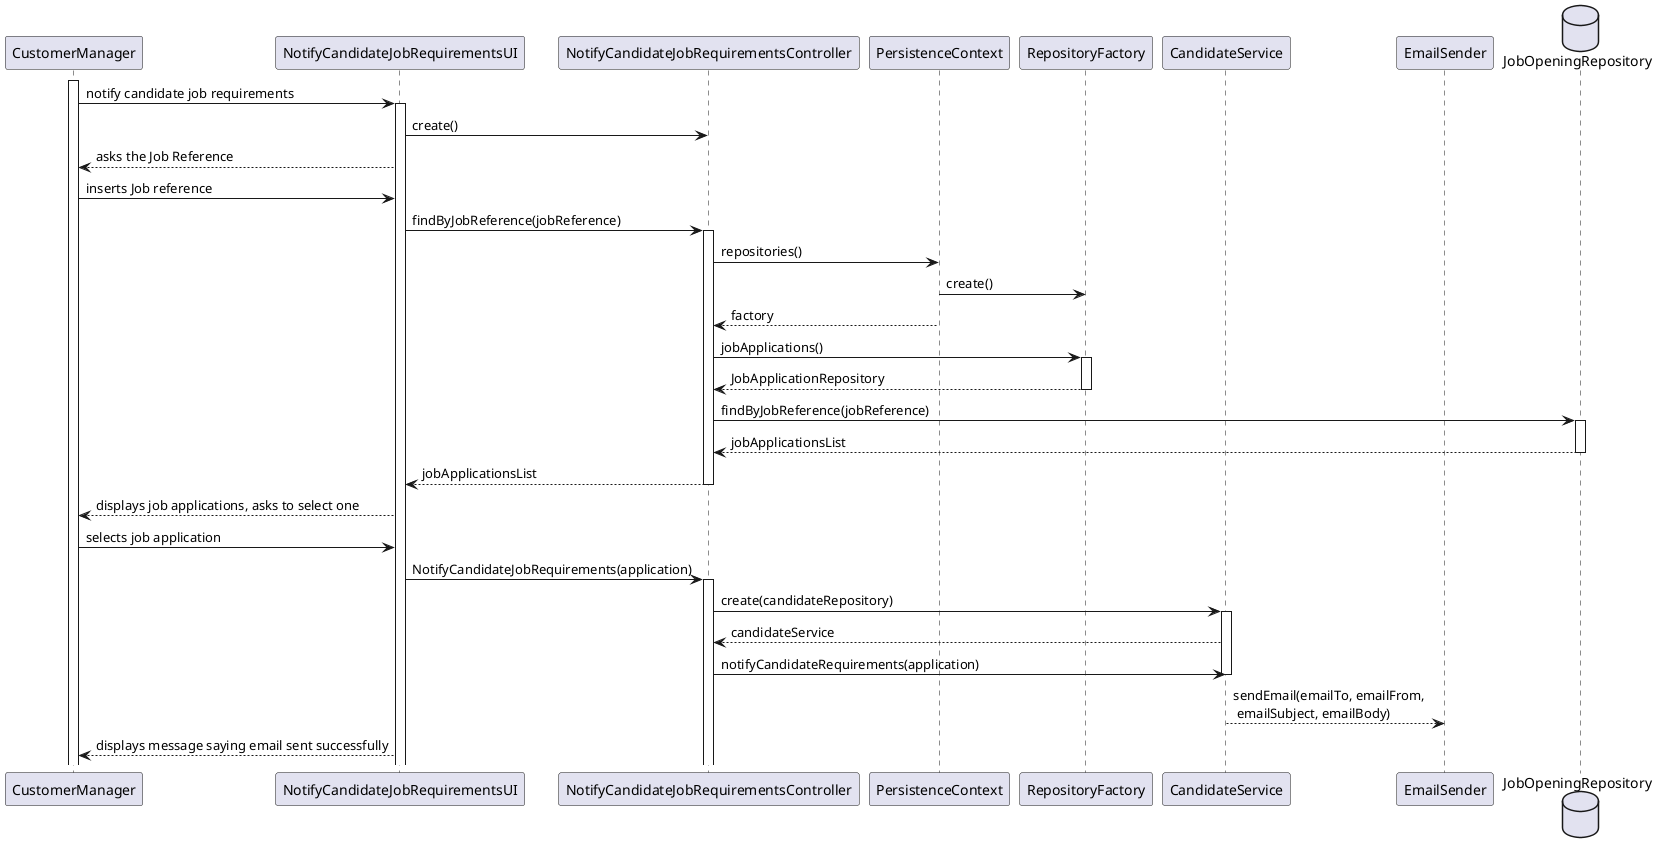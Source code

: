@startuml
'https://plantuml.com/sequence-diagram

participant CustomerManager as Actor
participant NotifyCandidateJobRequirementsUI as UI
participant NotifyCandidateJobRequirementsController as Controller
participant PersistenceContext as Persistence
participant RepositoryFactory as Factory

participant CandidateService as CandidateService
participant EmailSender as EmailSender

database JobOpeningRepository as JobOpeningRepository


activate Actor

Actor -> UI : notify candidate job requirements

    activate UI

        UI -> Controller : create()

        UI --> Actor : asks the Job Reference

        Actor -> UI : inserts Job reference

        UI -> Controller : findByJobReference(jobReference)
        activate Controller

        Controller -> Persistence : repositories()

        Persistence -> Factory : create()

        Persistence --> Controller : factory


        Controller -> Factory : jobApplications()

        activate Factory

        Factory --> Controller : JobApplicationRepository

        deactivate Factory

        Controller -> JobOpeningRepository : findByJobReference(jobReference)

        activate JobOpeningRepository

        JobOpeningRepository --> Controller : jobApplicationsList

        deactivate JobOpeningRepository

        Controller --> UI : jobApplicationsList

        deactivate Controller

        UI --> Actor : displays job applications, asks to select one

        Actor -> UI : selects job application

        UI -> Controller : NotifyCandidateJobRequirements(application)

        activate Controller


        Controller -> CandidateService : create(candidateRepository)

        activate CandidateService

        CandidateService --> Controller : candidateService

        Controller -> CandidateService : notifyCandidateRequirements(application)

        deactivate CandidateService

        CandidateService --> EmailSender : sendEmail(emailTo, emailFrom, \n emailSubject, emailBody)


        UI --> Actor : displays message saying email sent successfully

@enduml